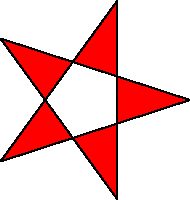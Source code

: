 size(100);
import math;

int n=5;
path p;

int i=0;
do {
  p=p--unityroot(n,i);
  i=(i+2) % n;
} while(i != 0);

filldraw(p--cycle,red+evenodd);

